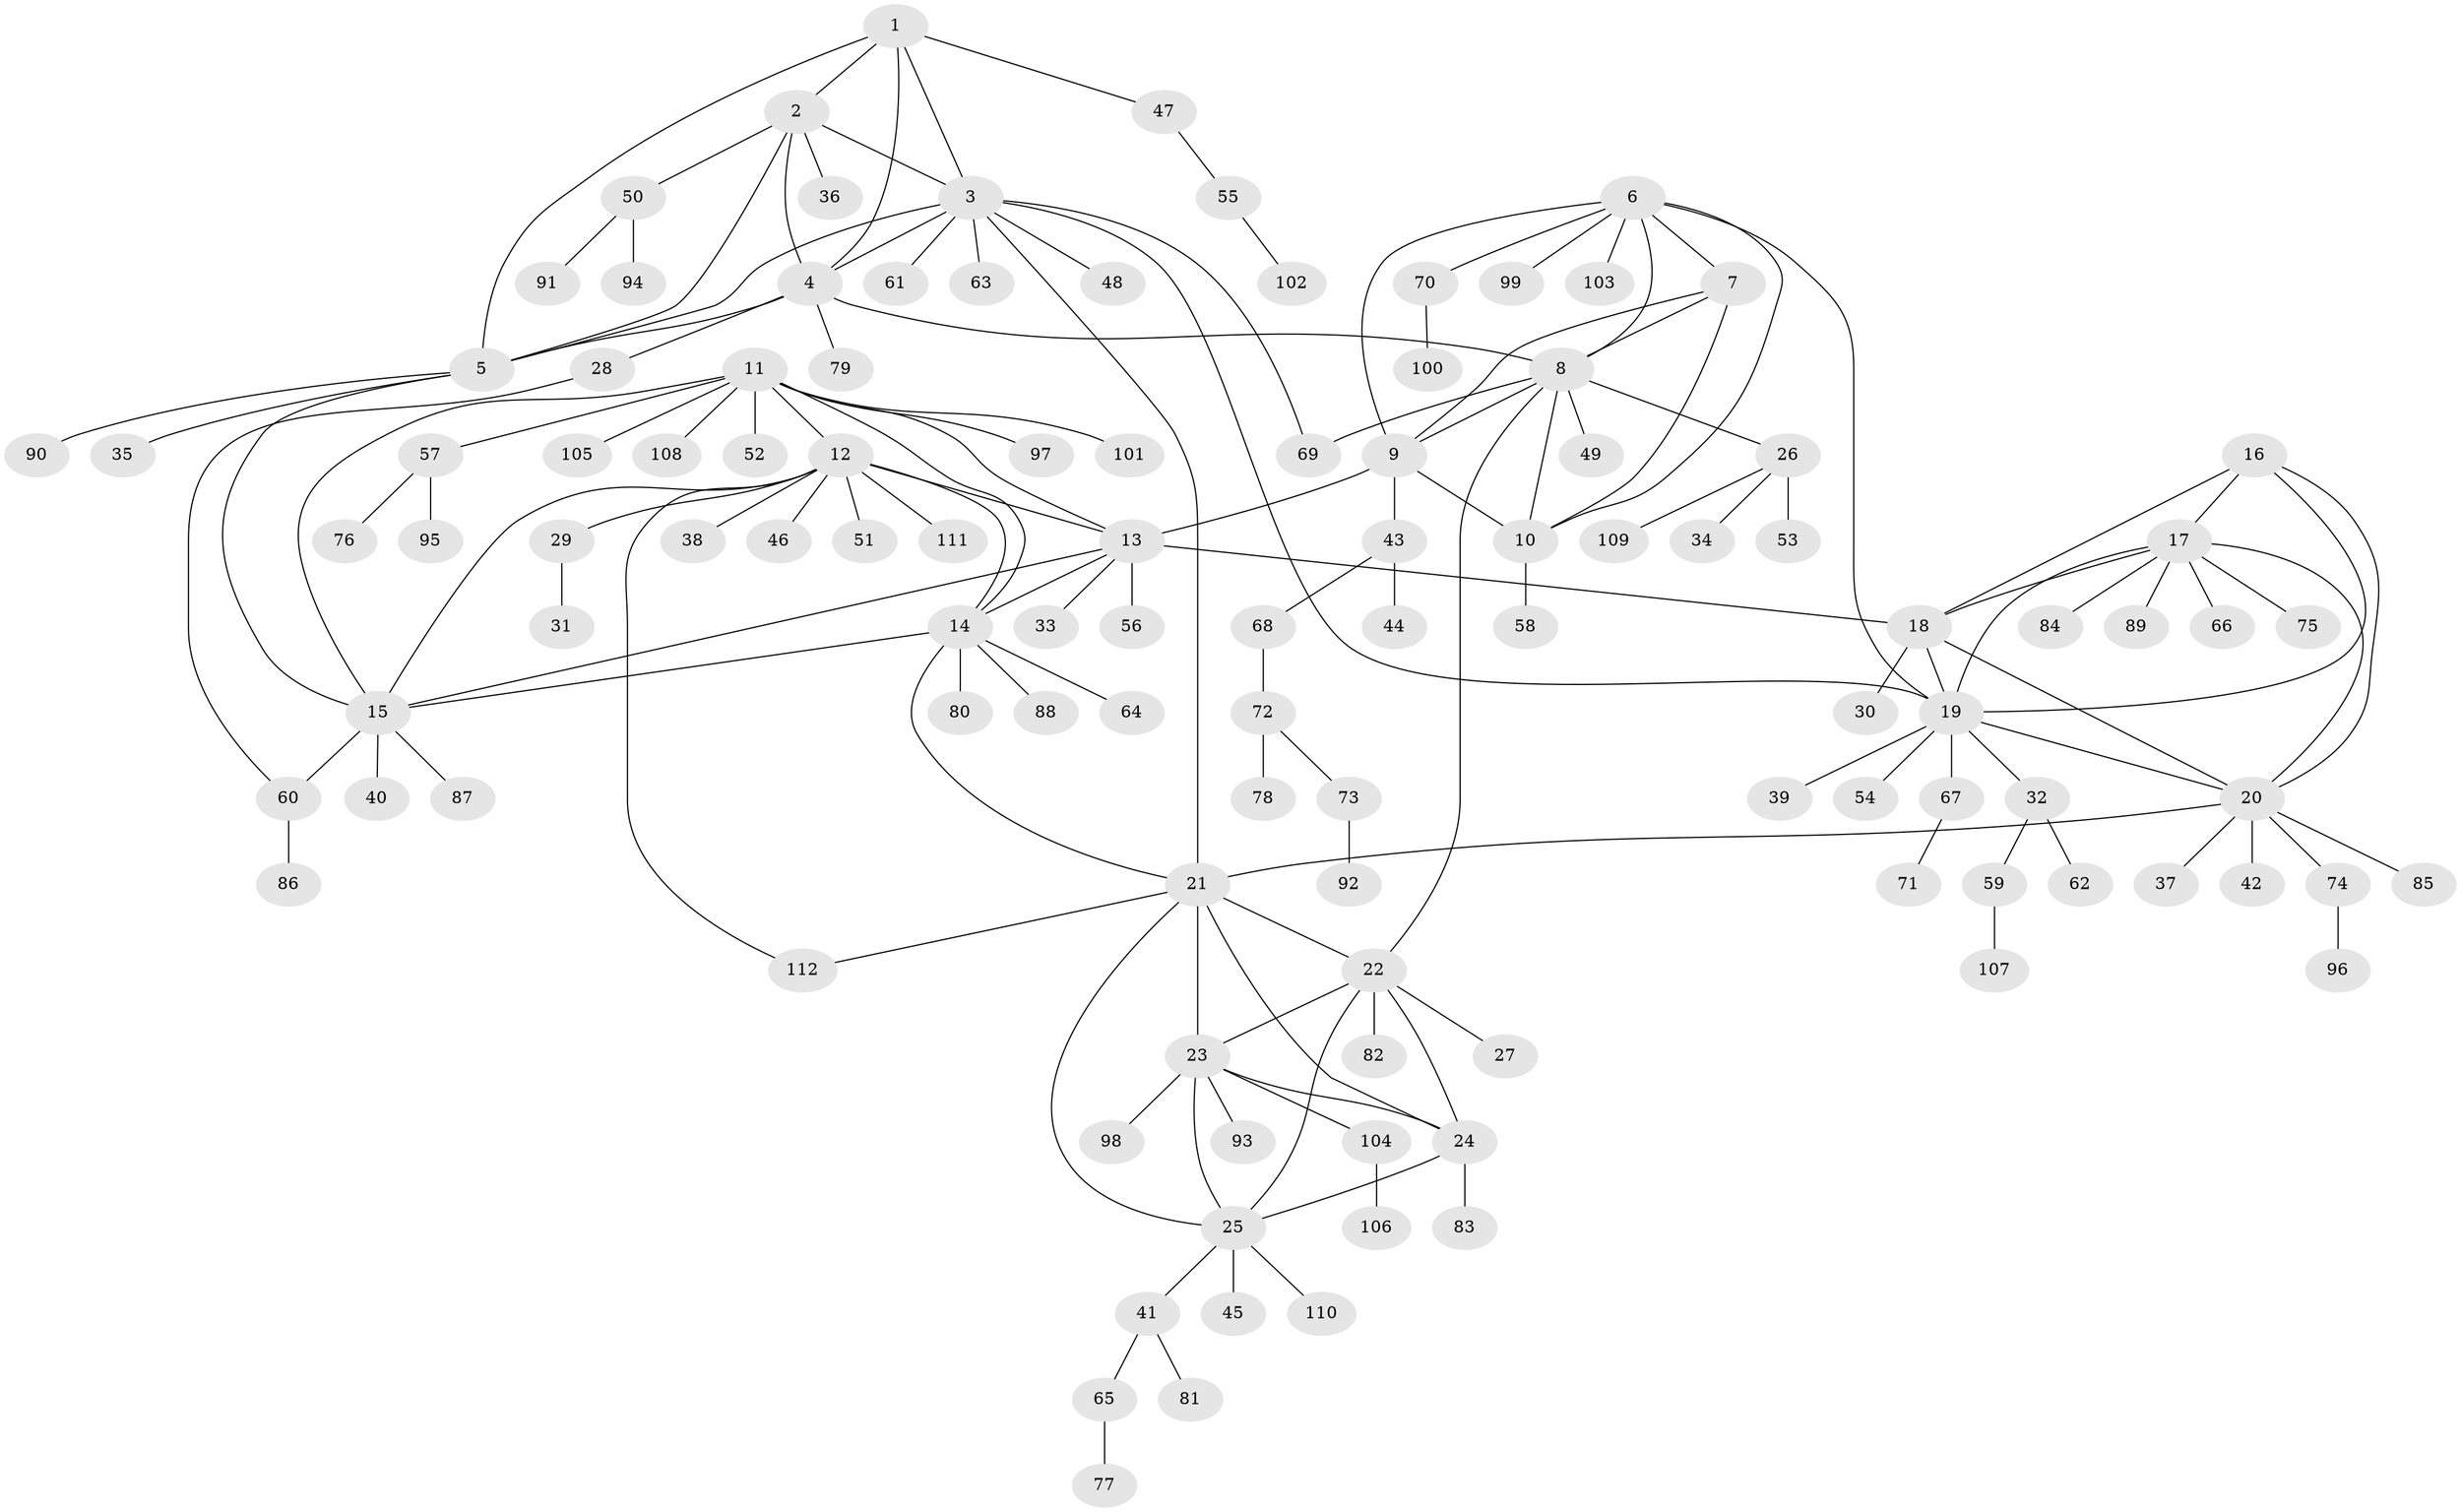 // Generated by graph-tools (version 1.1) at 2025/55/03/09/25 04:55:27]
// undirected, 112 vertices, 150 edges
graph export_dot {
graph [start="1"]
  node [color=gray90,style=filled];
  1;
  2;
  3;
  4;
  5;
  6;
  7;
  8;
  9;
  10;
  11;
  12;
  13;
  14;
  15;
  16;
  17;
  18;
  19;
  20;
  21;
  22;
  23;
  24;
  25;
  26;
  27;
  28;
  29;
  30;
  31;
  32;
  33;
  34;
  35;
  36;
  37;
  38;
  39;
  40;
  41;
  42;
  43;
  44;
  45;
  46;
  47;
  48;
  49;
  50;
  51;
  52;
  53;
  54;
  55;
  56;
  57;
  58;
  59;
  60;
  61;
  62;
  63;
  64;
  65;
  66;
  67;
  68;
  69;
  70;
  71;
  72;
  73;
  74;
  75;
  76;
  77;
  78;
  79;
  80;
  81;
  82;
  83;
  84;
  85;
  86;
  87;
  88;
  89;
  90;
  91;
  92;
  93;
  94;
  95;
  96;
  97;
  98;
  99;
  100;
  101;
  102;
  103;
  104;
  105;
  106;
  107;
  108;
  109;
  110;
  111;
  112;
  1 -- 2;
  1 -- 3;
  1 -- 4;
  1 -- 5;
  1 -- 47;
  2 -- 3;
  2 -- 4;
  2 -- 5;
  2 -- 36;
  2 -- 50;
  3 -- 4;
  3 -- 5;
  3 -- 19;
  3 -- 21;
  3 -- 48;
  3 -- 61;
  3 -- 63;
  3 -- 69;
  4 -- 5;
  4 -- 8;
  4 -- 28;
  4 -- 79;
  5 -- 15;
  5 -- 35;
  5 -- 90;
  6 -- 7;
  6 -- 8;
  6 -- 9;
  6 -- 10;
  6 -- 19;
  6 -- 70;
  6 -- 99;
  6 -- 103;
  7 -- 8;
  7 -- 9;
  7 -- 10;
  8 -- 9;
  8 -- 10;
  8 -- 22;
  8 -- 26;
  8 -- 49;
  8 -- 69;
  9 -- 10;
  9 -- 13;
  9 -- 43;
  10 -- 58;
  11 -- 12;
  11 -- 13;
  11 -- 14;
  11 -- 15;
  11 -- 52;
  11 -- 57;
  11 -- 97;
  11 -- 101;
  11 -- 105;
  11 -- 108;
  12 -- 13;
  12 -- 14;
  12 -- 15;
  12 -- 29;
  12 -- 38;
  12 -- 46;
  12 -- 51;
  12 -- 111;
  12 -- 112;
  13 -- 14;
  13 -- 15;
  13 -- 18;
  13 -- 33;
  13 -- 56;
  14 -- 15;
  14 -- 21;
  14 -- 64;
  14 -- 80;
  14 -- 88;
  15 -- 40;
  15 -- 60;
  15 -- 87;
  16 -- 17;
  16 -- 18;
  16 -- 19;
  16 -- 20;
  17 -- 18;
  17 -- 19;
  17 -- 20;
  17 -- 66;
  17 -- 75;
  17 -- 84;
  17 -- 89;
  18 -- 19;
  18 -- 20;
  18 -- 30;
  19 -- 20;
  19 -- 32;
  19 -- 39;
  19 -- 54;
  19 -- 67;
  20 -- 21;
  20 -- 37;
  20 -- 42;
  20 -- 74;
  20 -- 85;
  21 -- 22;
  21 -- 23;
  21 -- 24;
  21 -- 25;
  21 -- 112;
  22 -- 23;
  22 -- 24;
  22 -- 25;
  22 -- 27;
  22 -- 82;
  23 -- 24;
  23 -- 25;
  23 -- 93;
  23 -- 98;
  23 -- 104;
  24 -- 25;
  24 -- 83;
  25 -- 41;
  25 -- 45;
  25 -- 110;
  26 -- 34;
  26 -- 53;
  26 -- 109;
  28 -- 60;
  29 -- 31;
  32 -- 59;
  32 -- 62;
  41 -- 65;
  41 -- 81;
  43 -- 44;
  43 -- 68;
  47 -- 55;
  50 -- 91;
  50 -- 94;
  55 -- 102;
  57 -- 76;
  57 -- 95;
  59 -- 107;
  60 -- 86;
  65 -- 77;
  67 -- 71;
  68 -- 72;
  70 -- 100;
  72 -- 73;
  72 -- 78;
  73 -- 92;
  74 -- 96;
  104 -- 106;
}
